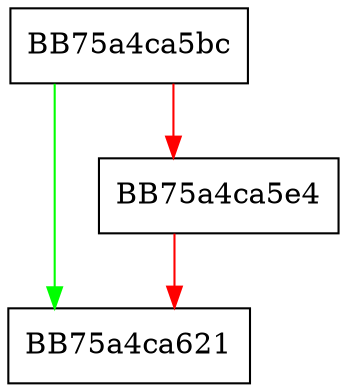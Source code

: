 digraph _Change_array {
  node [shape="box"];
  graph [splines=ortho];
  BB75a4ca5bc -> BB75a4ca621 [color="green"];
  BB75a4ca5bc -> BB75a4ca5e4 [color="red"];
  BB75a4ca5e4 -> BB75a4ca621 [color="red"];
}